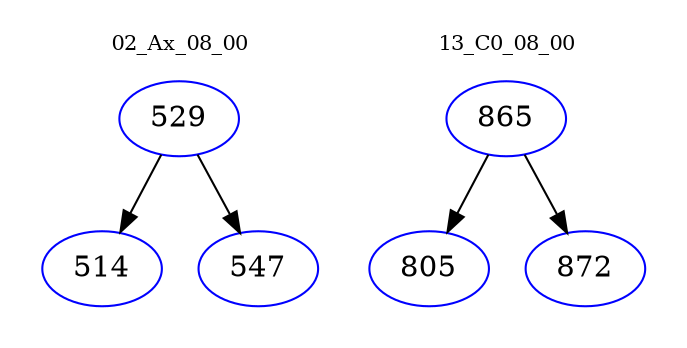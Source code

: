 digraph{
subgraph cluster_0 {
color = white
label = "02_Ax_08_00";
fontsize=10;
T0_529 [label="529", color="blue"]
T0_529 -> T0_514 [color="black"]
T0_514 [label="514", color="blue"]
T0_529 -> T0_547 [color="black"]
T0_547 [label="547", color="blue"]
}
subgraph cluster_1 {
color = white
label = "13_C0_08_00";
fontsize=10;
T1_865 [label="865", color="blue"]
T1_865 -> T1_805 [color="black"]
T1_805 [label="805", color="blue"]
T1_865 -> T1_872 [color="black"]
T1_872 [label="872", color="blue"]
}
}
